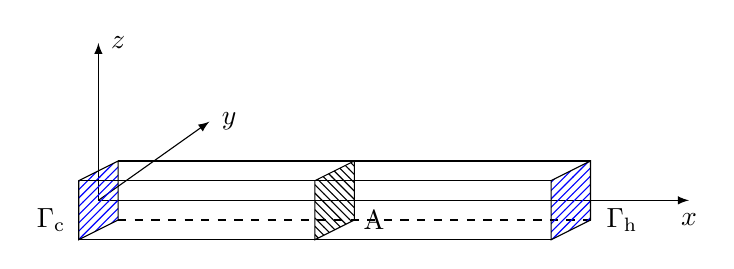 \centering
\draw [-latex] (0,0) -- (0,2);
\draw [-latex] (0,0) -- (7.5,0);
\draw [-latex] (0,0) -- (1.41,1);
\draw [pattern=north east lines, pattern color=blue] (-0.25,-0.5) -- (-0.25,0.25) -- (0.25,0.5) -- (0.25,-0.25) -- cycle;
\draw (-0.25,-0.5) -- (5.75,-0.5);
\draw (-0.25,0.25) -- (5.75,0.25);
\draw (0.25,0.5) -- (6.25,0.5);
\draw [dashed] (0.25,-0.25) -- (6.25,-0.25);
\draw [pattern=north east lines, pattern color = blue] (5.75,-0.5) -- (5.75,0.25) -- (6.25,0.5) --  (6.25,-0.25) -- cycle;
\draw [pattern=north west lines] (2.75,-0.5) -- (2.75,0.25) -- (3.25,0.5) --  (3.25,-0.25) -- cycle;


% Text description:
\node at (7.5,-0.25) {$x$};
\node at (0.25,2) {$z$};
\node at (1.66,1) {$y$};
\node at (3.5,-0.25) {A};
\node at (-0.6,-0.25) {$\Gamma_\mathrm{c}$};
\node at (6.65,-0.25) {$\Gamma_\mathrm{h}$};
